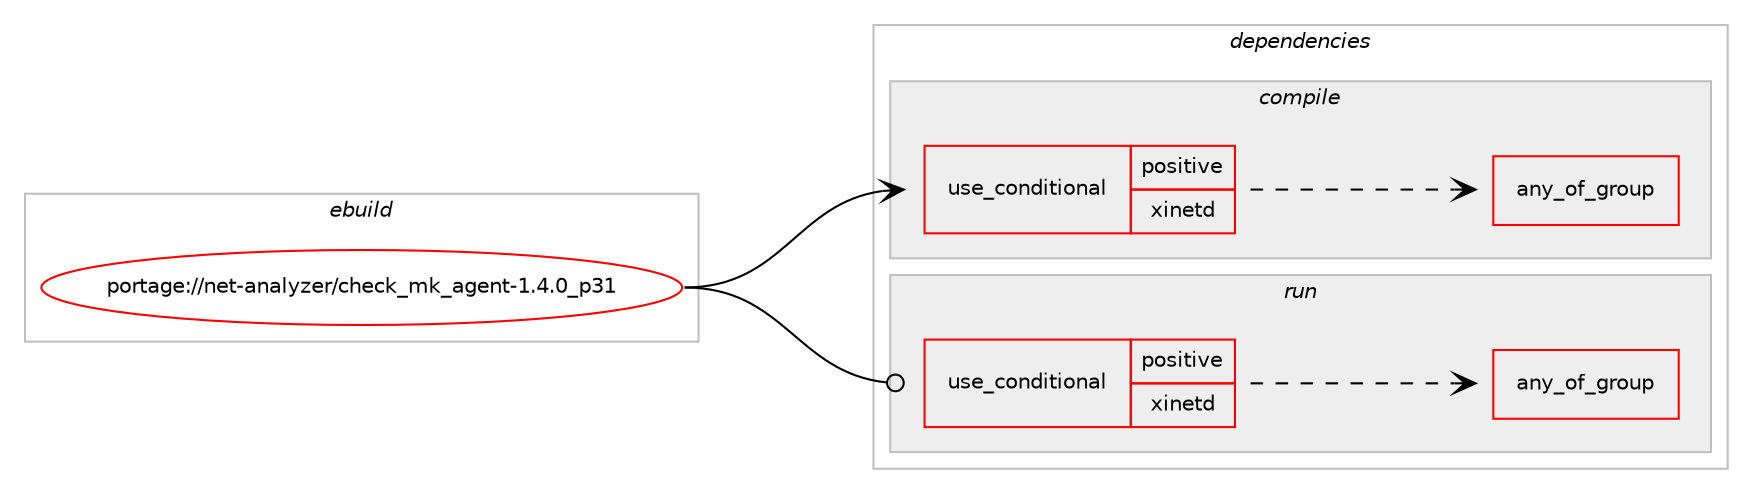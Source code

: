 digraph prolog {

# *************
# Graph options
# *************

newrank=true;
concentrate=true;
compound=true;
graph [rankdir=LR,fontname=Helvetica,fontsize=10,ranksep=1.5];#, ranksep=2.5, nodesep=0.2];
edge  [arrowhead=vee];
node  [fontname=Helvetica,fontsize=10];

# **********
# The ebuild
# **********

subgraph cluster_leftcol {
color=gray;
rank=same;
label=<<i>ebuild</i>>;
id [label="portage://net-analyzer/check_mk_agent-1.4.0_p31", color=red, width=4, href="../net-analyzer/check_mk_agent-1.4.0_p31.svg"];
}

# ****************
# The dependencies
# ****************

subgraph cluster_midcol {
color=gray;
label=<<i>dependencies</i>>;
subgraph cluster_compile {
fillcolor="#eeeeee";
style=filled;
label=<<i>compile</i>>;
subgraph cond84508 {
dependency173131 [label=<<TABLE BORDER="0" CELLBORDER="1" CELLSPACING="0" CELLPADDING="4"><TR><TD ROWSPAN="3" CELLPADDING="10">use_conditional</TD></TR><TR><TD>positive</TD></TR><TR><TD>xinetd</TD></TR></TABLE>>, shape=none, color=red];
subgraph any2325 {
dependency173132 [label=<<TABLE BORDER="0" CELLBORDER="1" CELLSPACING="0" CELLPADDING="4"><TR><TD CELLPADDING="10">any_of_group</TD></TR></TABLE>>, shape=none, color=red];# *** BEGIN UNKNOWN DEPENDENCY TYPE (TODO) ***
# dependency173132 -> package_dependency(portage://net-analyzer/check_mk_agent-1.4.0_p31,install,no,sys-apps,xinetd,none,[,,],[],[])
# *** END UNKNOWN DEPENDENCY TYPE (TODO) ***

# *** BEGIN UNKNOWN DEPENDENCY TYPE (TODO) ***
# dependency173132 -> package_dependency(portage://net-analyzer/check_mk_agent-1.4.0_p31,install,no,sys-apps,systemd,none,[,,],[],[])
# *** END UNKNOWN DEPENDENCY TYPE (TODO) ***

}
dependency173131:e -> dependency173132:w [weight=20,style="dashed",arrowhead="vee"];
}
id:e -> dependency173131:w [weight=20,style="solid",arrowhead="vee"];
# *** BEGIN UNKNOWN DEPENDENCY TYPE (TODO) ***
# id -> package_dependency(portage://net-analyzer/check_mk_agent-1.4.0_p31,install,no,app-shells,bash,none,[,,],any_different_slot,[])
# *** END UNKNOWN DEPENDENCY TYPE (TODO) ***

# *** BEGIN UNKNOWN DEPENDENCY TYPE (TODO) ***
# id -> package_dependency(portage://net-analyzer/check_mk_agent-1.4.0_p31,install,no,virtual,pkgconfig,none,[,,],[],[])
# *** END UNKNOWN DEPENDENCY TYPE (TODO) ***

# *** BEGIN UNKNOWN DEPENDENCY TYPE (TODO) ***
# id -> package_dependency(portage://net-analyzer/check_mk_agent-1.4.0_p31,install,strong,net-analyzer,check_mk,none,[,,],[],[])
# *** END UNKNOWN DEPENDENCY TYPE (TODO) ***

}
subgraph cluster_compileandrun {
fillcolor="#eeeeee";
style=filled;
label=<<i>compile and run</i>>;
}
subgraph cluster_run {
fillcolor="#eeeeee";
style=filled;
label=<<i>run</i>>;
subgraph cond84509 {
dependency173133 [label=<<TABLE BORDER="0" CELLBORDER="1" CELLSPACING="0" CELLPADDING="4"><TR><TD ROWSPAN="3" CELLPADDING="10">use_conditional</TD></TR><TR><TD>positive</TD></TR><TR><TD>xinetd</TD></TR></TABLE>>, shape=none, color=red];
subgraph any2326 {
dependency173134 [label=<<TABLE BORDER="0" CELLBORDER="1" CELLSPACING="0" CELLPADDING="4"><TR><TD CELLPADDING="10">any_of_group</TD></TR></TABLE>>, shape=none, color=red];# *** BEGIN UNKNOWN DEPENDENCY TYPE (TODO) ***
# dependency173134 -> package_dependency(portage://net-analyzer/check_mk_agent-1.4.0_p31,run,no,sys-apps,xinetd,none,[,,],[],[])
# *** END UNKNOWN DEPENDENCY TYPE (TODO) ***

# *** BEGIN UNKNOWN DEPENDENCY TYPE (TODO) ***
# dependency173134 -> package_dependency(portage://net-analyzer/check_mk_agent-1.4.0_p31,run,no,sys-apps,systemd,none,[,,],[],[])
# *** END UNKNOWN DEPENDENCY TYPE (TODO) ***

}
dependency173133:e -> dependency173134:w [weight=20,style="dashed",arrowhead="vee"];
}
id:e -> dependency173133:w [weight=20,style="solid",arrowhead="odot"];
# *** BEGIN UNKNOWN DEPENDENCY TYPE (TODO) ***
# id -> package_dependency(portage://net-analyzer/check_mk_agent-1.4.0_p31,run,no,app-shells,bash,none,[,,],any_different_slot,[])
# *** END UNKNOWN DEPENDENCY TYPE (TODO) ***

# *** BEGIN UNKNOWN DEPENDENCY TYPE (TODO) ***
# id -> package_dependency(portage://net-analyzer/check_mk_agent-1.4.0_p31,run,strong,net-analyzer,check_mk,none,[,,],[],[])
# *** END UNKNOWN DEPENDENCY TYPE (TODO) ***

}
}

# **************
# The candidates
# **************

subgraph cluster_choices {
rank=same;
color=gray;
label=<<i>candidates</i>>;

}

}
